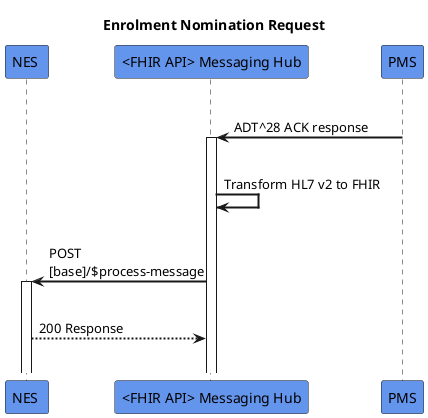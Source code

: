 @startuml
skinparam sequenceArrowThickness 2
skinparam roundcorner 5
skinparam maxmessagesize 180
skinparam sequenceParticipant bold
title  Enrolment Nomination Request
participant "NES " as A #CornflowerBlue
participant "<FHIR API> Messaging Hub" as B #CornflowerBlue
participant "PMS" as C #CornflowerBlue
|||

C-> B: ADT^28 ACK response
activate B
|||
B -> B: Transform HL7 v2 to FHIR
|||
B -> A:  POST [base]/$process-message
activate A
|||
A -[dashed]-> B: 200 Response 
|||

